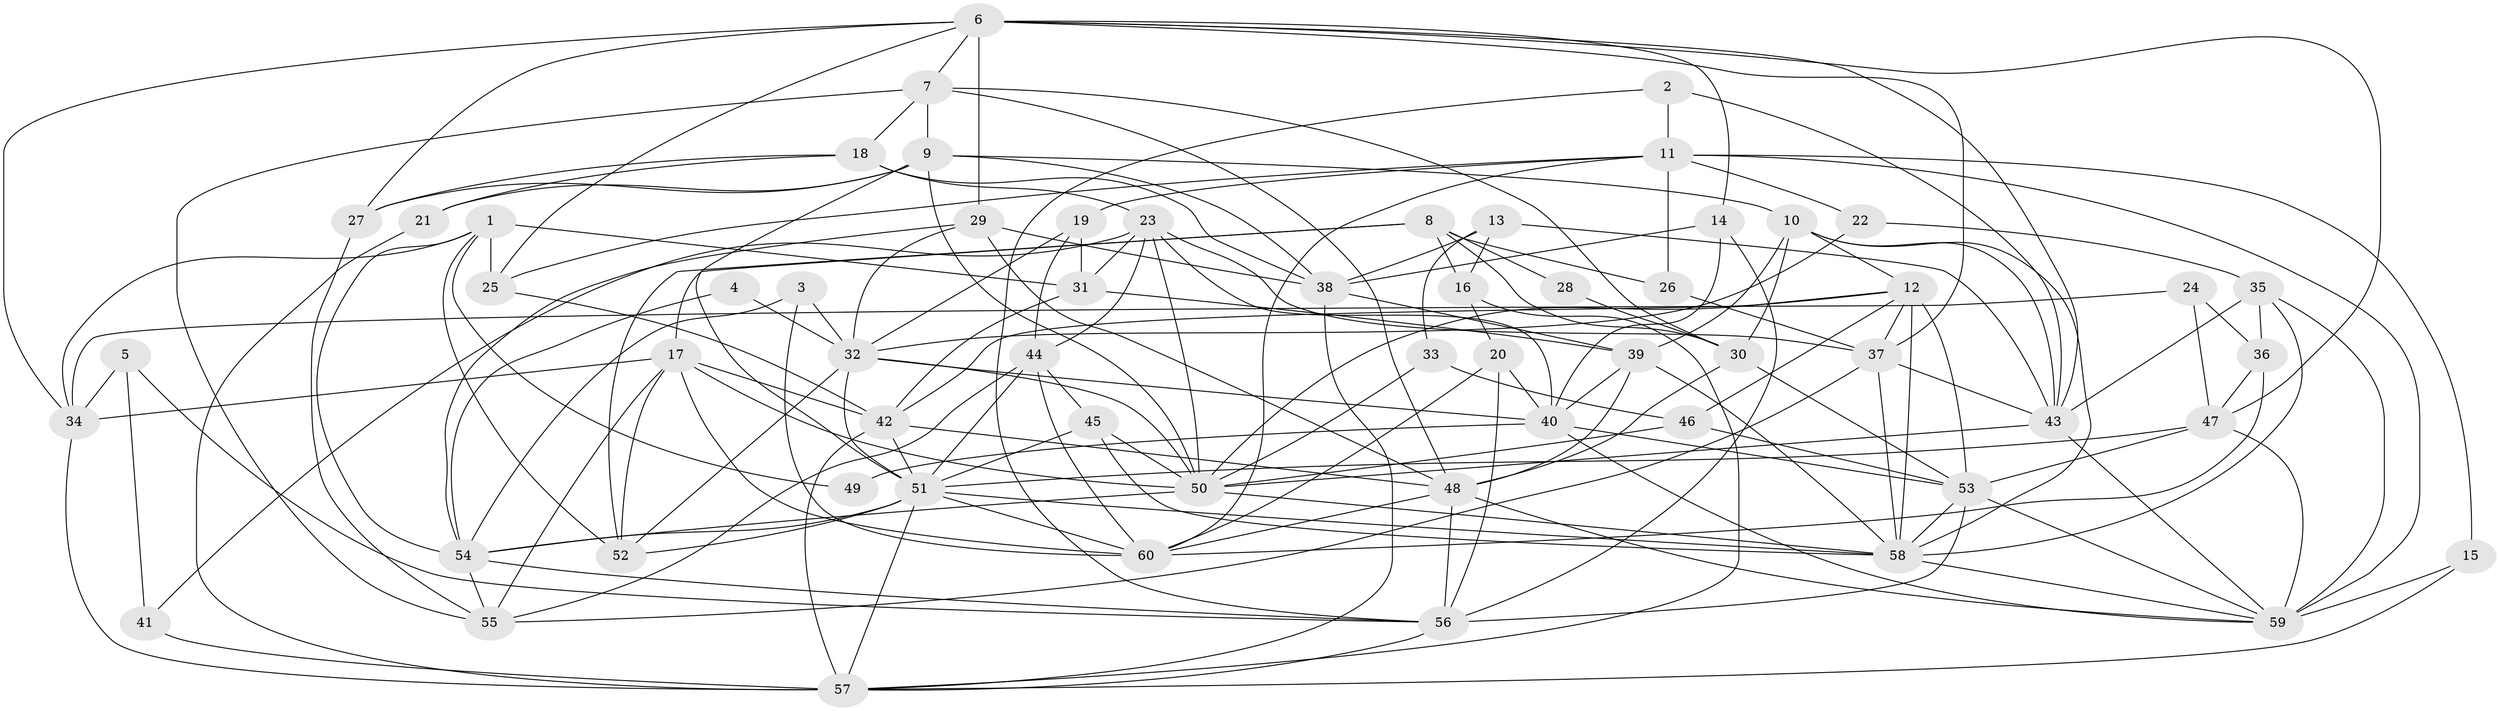 // original degree distribution, {2: 0.13445378151260504, 3: 0.2773109243697479, 7: 0.05042016806722689, 4: 0.2857142857142857, 6: 0.11764705882352941, 5: 0.12605042016806722, 8: 0.008403361344537815}
// Generated by graph-tools (version 1.1) at 2025/50/03/09/25 03:50:08]
// undirected, 60 vertices, 171 edges
graph export_dot {
graph [start="1"]
  node [color=gray90,style=filled];
  1;
  2;
  3;
  4;
  5;
  6;
  7;
  8;
  9;
  10;
  11;
  12;
  13;
  14;
  15;
  16;
  17;
  18;
  19;
  20;
  21;
  22;
  23;
  24;
  25;
  26;
  27;
  28;
  29;
  30;
  31;
  32;
  33;
  34;
  35;
  36;
  37;
  38;
  39;
  40;
  41;
  42;
  43;
  44;
  45;
  46;
  47;
  48;
  49;
  50;
  51;
  52;
  53;
  54;
  55;
  56;
  57;
  58;
  59;
  60;
  1 -- 25 [weight=1.0];
  1 -- 31 [weight=1.0];
  1 -- 34 [weight=1.0];
  1 -- 49 [weight=1.0];
  1 -- 52 [weight=1.0];
  1 -- 54 [weight=1.0];
  2 -- 11 [weight=1.0];
  2 -- 43 [weight=1.0];
  2 -- 56 [weight=1.0];
  3 -- 32 [weight=1.0];
  3 -- 54 [weight=1.0];
  3 -- 60 [weight=1.0];
  4 -- 32 [weight=1.0];
  4 -- 54 [weight=1.0];
  5 -- 34 [weight=1.0];
  5 -- 41 [weight=1.0];
  5 -- 56 [weight=1.0];
  6 -- 7 [weight=1.0];
  6 -- 14 [weight=1.0];
  6 -- 25 [weight=1.0];
  6 -- 27 [weight=1.0];
  6 -- 29 [weight=1.0];
  6 -- 34 [weight=1.0];
  6 -- 37 [weight=1.0];
  6 -- 43 [weight=1.0];
  6 -- 47 [weight=1.0];
  7 -- 9 [weight=1.0];
  7 -- 18 [weight=1.0];
  7 -- 30 [weight=1.0];
  7 -- 48 [weight=1.0];
  7 -- 55 [weight=1.0];
  8 -- 16 [weight=1.0];
  8 -- 17 [weight=1.0];
  8 -- 26 [weight=1.0];
  8 -- 28 [weight=1.0];
  8 -- 30 [weight=1.0];
  8 -- 52 [weight=1.0];
  9 -- 10 [weight=1.0];
  9 -- 21 [weight=1.0];
  9 -- 27 [weight=1.0];
  9 -- 38 [weight=1.0];
  9 -- 50 [weight=1.0];
  9 -- 51 [weight=1.0];
  10 -- 12 [weight=1.0];
  10 -- 30 [weight=1.0];
  10 -- 39 [weight=1.0];
  10 -- 43 [weight=1.0];
  10 -- 58 [weight=1.0];
  11 -- 15 [weight=1.0];
  11 -- 19 [weight=1.0];
  11 -- 22 [weight=1.0];
  11 -- 25 [weight=1.0];
  11 -- 26 [weight=1.0];
  11 -- 59 [weight=1.0];
  11 -- 60 [weight=1.0];
  12 -- 37 [weight=1.0];
  12 -- 42 [weight=1.0];
  12 -- 46 [weight=1.0];
  12 -- 50 [weight=1.0];
  12 -- 53 [weight=1.0];
  12 -- 58 [weight=1.0];
  13 -- 16 [weight=1.0];
  13 -- 33 [weight=1.0];
  13 -- 38 [weight=1.0];
  13 -- 43 [weight=1.0];
  14 -- 38 [weight=1.0];
  14 -- 40 [weight=1.0];
  14 -- 56 [weight=1.0];
  15 -- 57 [weight=1.0];
  15 -- 59 [weight=1.0];
  16 -- 20 [weight=1.0];
  16 -- 57 [weight=1.0];
  17 -- 34 [weight=1.0];
  17 -- 42 [weight=1.0];
  17 -- 50 [weight=1.0];
  17 -- 52 [weight=1.0];
  17 -- 55 [weight=1.0];
  17 -- 60 [weight=1.0];
  18 -- 21 [weight=1.0];
  18 -- 23 [weight=1.0];
  18 -- 27 [weight=1.0];
  18 -- 38 [weight=1.0];
  19 -- 31 [weight=1.0];
  19 -- 32 [weight=1.0];
  19 -- 44 [weight=1.0];
  20 -- 40 [weight=1.0];
  20 -- 56 [weight=1.0];
  20 -- 60 [weight=1.0];
  21 -- 57 [weight=1.0];
  22 -- 32 [weight=1.0];
  22 -- 35 [weight=1.0];
  23 -- 31 [weight=1.0];
  23 -- 37 [weight=1.0];
  23 -- 40 [weight=1.0];
  23 -- 41 [weight=1.0];
  23 -- 44 [weight=1.0];
  23 -- 50 [weight=1.0];
  24 -- 34 [weight=1.0];
  24 -- 36 [weight=1.0];
  24 -- 47 [weight=1.0];
  25 -- 42 [weight=1.0];
  26 -- 37 [weight=1.0];
  27 -- 55 [weight=1.0];
  28 -- 30 [weight=1.0];
  29 -- 32 [weight=1.0];
  29 -- 38 [weight=1.0];
  29 -- 48 [weight=1.0];
  29 -- 54 [weight=1.0];
  30 -- 48 [weight=1.0];
  30 -- 53 [weight=1.0];
  31 -- 39 [weight=1.0];
  31 -- 42 [weight=1.0];
  32 -- 40 [weight=1.0];
  32 -- 50 [weight=1.0];
  32 -- 51 [weight=1.0];
  32 -- 52 [weight=1.0];
  33 -- 46 [weight=1.0];
  33 -- 50 [weight=1.0];
  34 -- 57 [weight=1.0];
  35 -- 36 [weight=1.0];
  35 -- 43 [weight=1.0];
  35 -- 58 [weight=1.0];
  35 -- 59 [weight=1.0];
  36 -- 47 [weight=1.0];
  36 -- 60 [weight=1.0];
  37 -- 43 [weight=1.0];
  37 -- 55 [weight=1.0];
  37 -- 58 [weight=1.0];
  38 -- 39 [weight=1.0];
  38 -- 57 [weight=1.0];
  39 -- 40 [weight=1.0];
  39 -- 48 [weight=1.0];
  39 -- 58 [weight=1.0];
  40 -- 49 [weight=1.0];
  40 -- 53 [weight=1.0];
  40 -- 59 [weight=1.0];
  41 -- 57 [weight=2.0];
  42 -- 48 [weight=1.0];
  42 -- 51 [weight=1.0];
  42 -- 57 [weight=1.0];
  43 -- 50 [weight=1.0];
  43 -- 59 [weight=1.0];
  44 -- 45 [weight=1.0];
  44 -- 51 [weight=1.0];
  44 -- 55 [weight=1.0];
  44 -- 60 [weight=1.0];
  45 -- 50 [weight=1.0];
  45 -- 51 [weight=1.0];
  45 -- 58 [weight=1.0];
  46 -- 50 [weight=1.0];
  46 -- 53 [weight=2.0];
  47 -- 51 [weight=1.0];
  47 -- 53 [weight=1.0];
  47 -- 59 [weight=1.0];
  48 -- 56 [weight=1.0];
  48 -- 59 [weight=1.0];
  48 -- 60 [weight=1.0];
  50 -- 54 [weight=1.0];
  50 -- 58 [weight=1.0];
  51 -- 52 [weight=1.0];
  51 -- 54 [weight=1.0];
  51 -- 57 [weight=1.0];
  51 -- 58 [weight=1.0];
  51 -- 60 [weight=1.0];
  53 -- 56 [weight=1.0];
  53 -- 58 [weight=1.0];
  53 -- 59 [weight=1.0];
  54 -- 55 [weight=1.0];
  54 -- 56 [weight=1.0];
  56 -- 57 [weight=1.0];
  58 -- 59 [weight=1.0];
}
